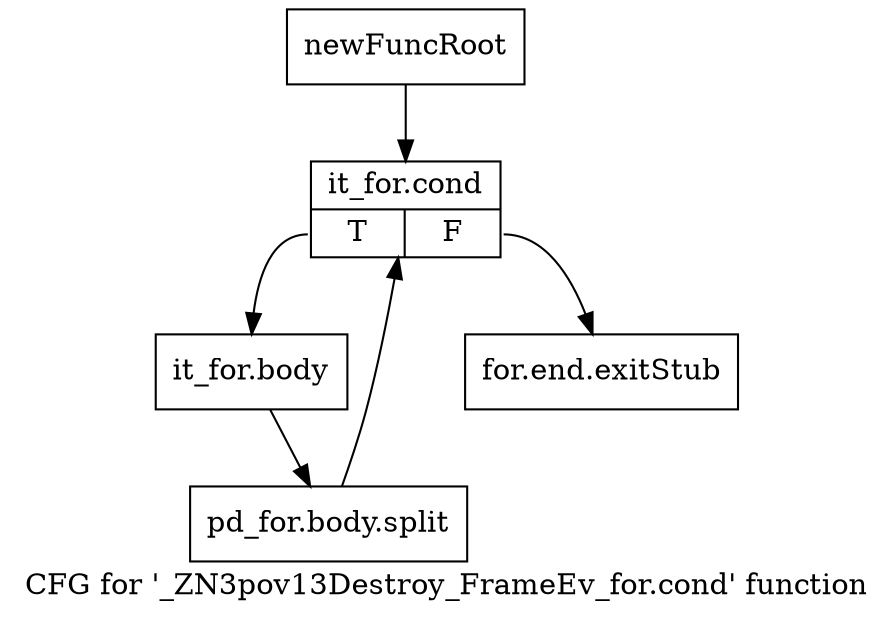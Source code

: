 digraph "CFG for '_ZN3pov13Destroy_FrameEv_for.cond' function" {
	label="CFG for '_ZN3pov13Destroy_FrameEv_for.cond' function";

	Node0x26f3b50 [shape=record,label="{newFuncRoot}"];
	Node0x26f3b50 -> Node0x26f3bf0;
	Node0x26f3ba0 [shape=record,label="{for.end.exitStub}"];
	Node0x26f3bf0 [shape=record,label="{it_for.cond|{<s0>T|<s1>F}}"];
	Node0x26f3bf0:s0 -> Node0x26f3c40;
	Node0x26f3bf0:s1 -> Node0x26f3ba0;
	Node0x26f3c40 [shape=record,label="{it_for.body}"];
	Node0x26f3c40 -> Node0x3797d10;
	Node0x3797d10 [shape=record,label="{pd_for.body.split}"];
	Node0x3797d10 -> Node0x26f3bf0;
}
